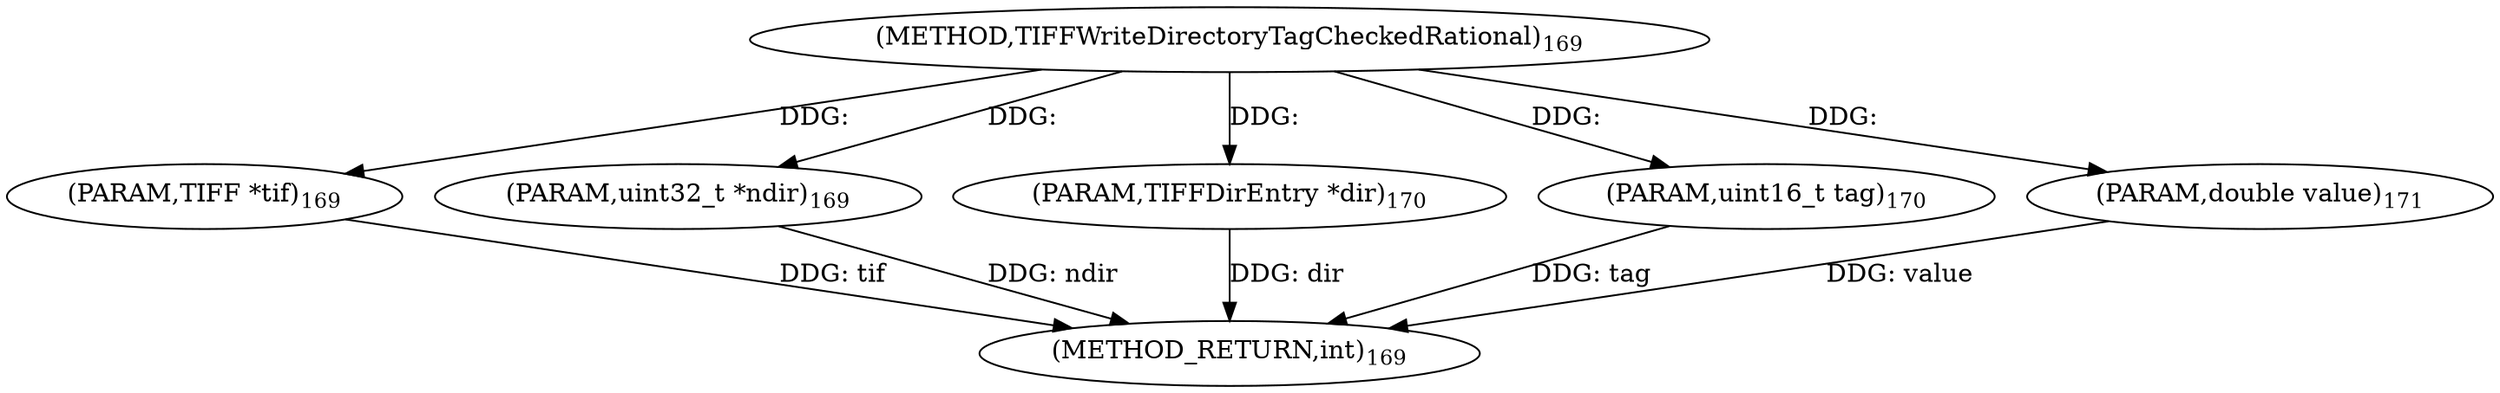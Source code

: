digraph "TIFFWriteDirectoryTagCheckedRational" {  
"64263" [label = <(METHOD,TIFFWriteDirectoryTagCheckedRational)<SUB>169</SUB>> ]
"64269" [label = <(METHOD_RETURN,int)<SUB>169</SUB>> ]
"64264" [label = <(PARAM,TIFF *tif)<SUB>169</SUB>> ]
"64265" [label = <(PARAM,uint32_t *ndir)<SUB>169</SUB>> ]
"64266" [label = <(PARAM,TIFFDirEntry *dir)<SUB>170</SUB>> ]
"64267" [label = <(PARAM,uint16_t tag)<SUB>170</SUB>> ]
"64268" [label = <(PARAM,double value)<SUB>171</SUB>> ]
  "64264" -> "64269"  [ label = "DDG: tif"] 
  "64265" -> "64269"  [ label = "DDG: ndir"] 
  "64266" -> "64269"  [ label = "DDG: dir"] 
  "64267" -> "64269"  [ label = "DDG: tag"] 
  "64268" -> "64269"  [ label = "DDG: value"] 
  "64263" -> "64264"  [ label = "DDG: "] 
  "64263" -> "64265"  [ label = "DDG: "] 
  "64263" -> "64266"  [ label = "DDG: "] 
  "64263" -> "64267"  [ label = "DDG: "] 
  "64263" -> "64268"  [ label = "DDG: "] 
}
